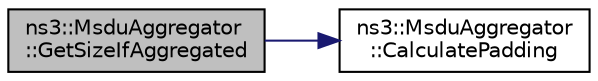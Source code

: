 digraph "ns3::MsduAggregator::GetSizeIfAggregated"
{
 // LATEX_PDF_SIZE
  edge [fontname="Helvetica",fontsize="10",labelfontname="Helvetica",labelfontsize="10"];
  node [fontname="Helvetica",fontsize="10",shape=record];
  rankdir="LR";
  Node1 [label="ns3::MsduAggregator\l::GetSizeIfAggregated",height=0.2,width=0.4,color="black", fillcolor="grey75", style="filled", fontcolor="black",tooltip="Compute the size of the A-MSDU resulting from the aggregation of an MSDU of size msduSize and an A-MS..."];
  Node1 -> Node2 [color="midnightblue",fontsize="10",style="solid",fontname="Helvetica"];
  Node2 [label="ns3::MsduAggregator\l::CalculatePadding",height=0.2,width=0.4,color="black", fillcolor="white", style="filled",URL="$classns3_1_1_msdu_aggregator.html#ac4004281dc60538526149180980dadfd",tooltip="Calculate how much padding must be added to the end of an A-MSDU of the given size if a new MSDU is a..."];
}
